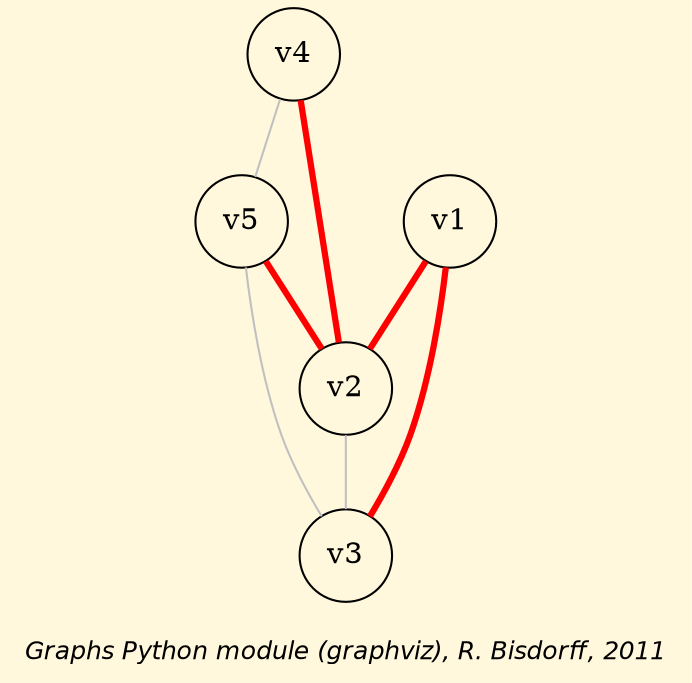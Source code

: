 strict graph G {
graph [ bgcolor = cornsilk, fontname = "Helvetica-Oblique",
 fontsize = 12,
 label = "\nGraphs Python module (graphviz), R. Bisdorff, 2011", size="7,7"];
n1 [shape = "circle", label = "v4"];
n2 [shape = "circle", label = "v1"];
n3 [shape = "circle", label = "v5"];
n4 [shape = "circle", label = "v2"];
n5 [shape = "circle", label = "v3"];
n1-- n3 [dir=both, color=grey, arrowhead=none, arrowtail=none] ;
n1-- n4 [dir=both,style="setlinewidth(3)",color=red, arrowhead=none, arrowtail=none] ;
n2-- n4 [dir=both,style="setlinewidth(3)",color=red, arrowhead=none, arrowtail=none] ;
n2-- n5 [dir=both,style="setlinewidth(3)",color=red, arrowhead=none, arrowtail=none] ;
n3-- n4 [dir=both,style="setlinewidth(3)",color=red, arrowhead=none, arrowtail=none] ;
n3-- n5 [dir=both, color=grey, arrowhead=none, arrowtail=none] ;
n4-- n5 [dir=both, color=grey, arrowhead=none, arrowtail=none] ;
}
